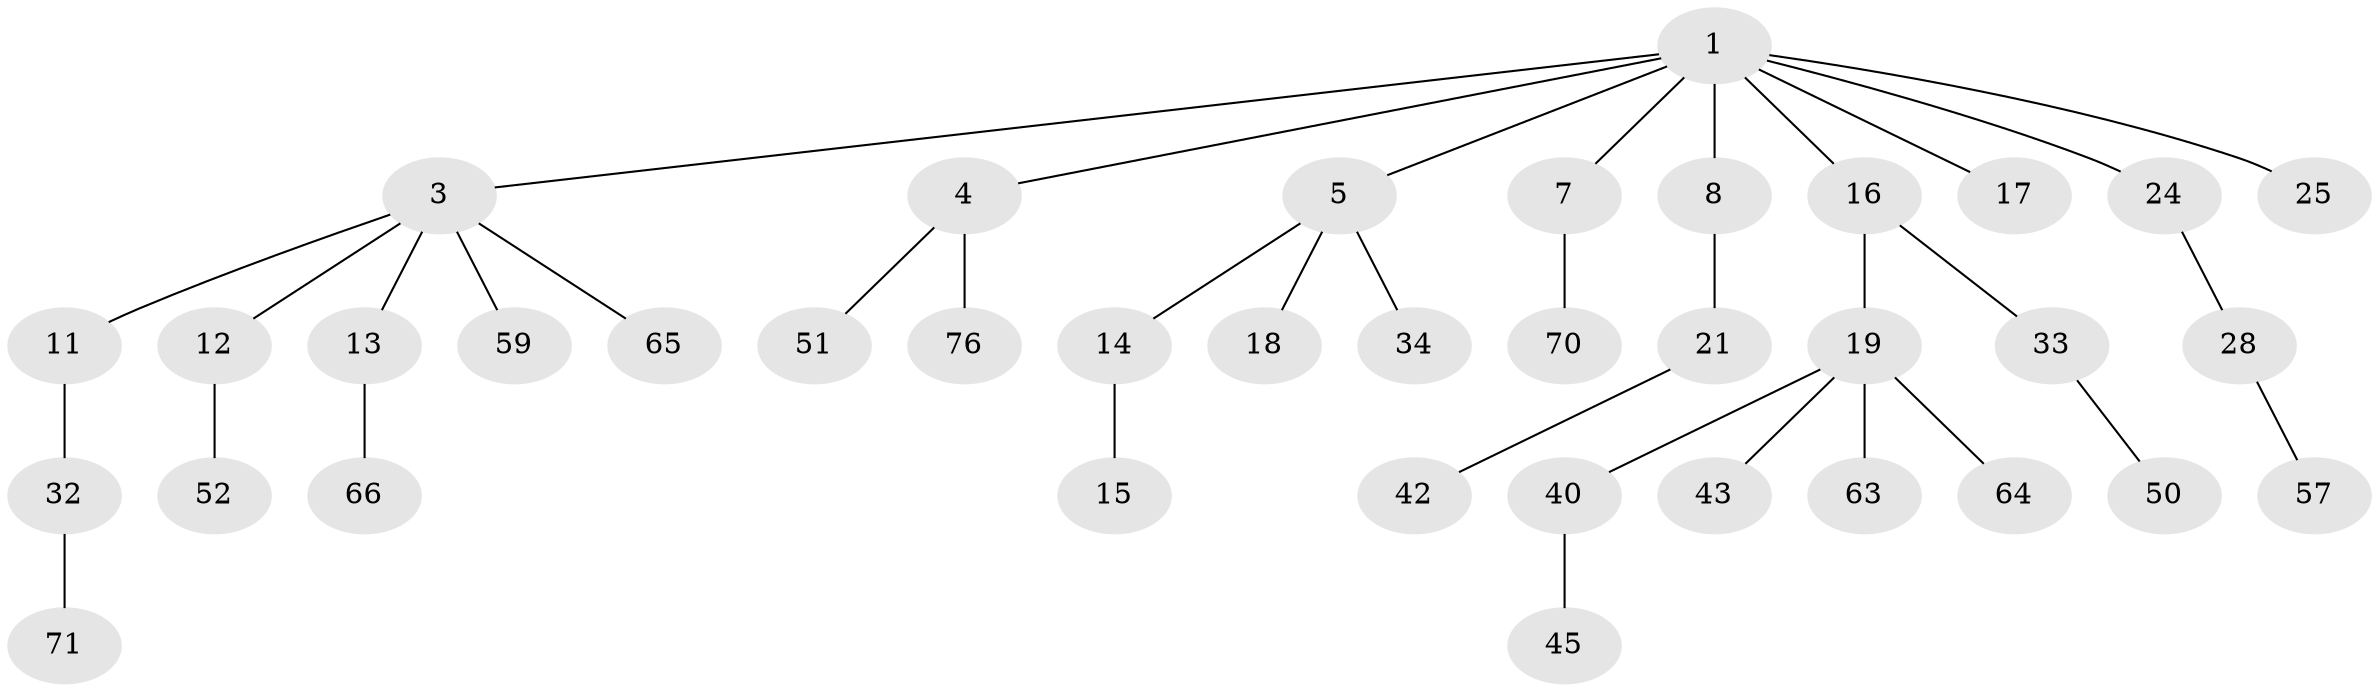 // original degree distribution, {6: 0.025974025974025976, 5: 0.012987012987012988, 4: 0.07792207792207792, 1: 0.44155844155844154, 3: 0.11688311688311688, 2: 0.3246753246753247}
// Generated by graph-tools (version 1.1) at 2025/15/03/09/25 04:15:35]
// undirected, 38 vertices, 37 edges
graph export_dot {
graph [start="1"]
  node [color=gray90,style=filled];
  1 [super="+2"];
  3 [super="+9"];
  4 [super="+6+30"];
  5 [super="+10+35"];
  7 [super="+29"];
  8;
  11;
  12 [super="+39+26"];
  13;
  14 [super="+23+54+36+47"];
  15 [super="+46"];
  16;
  17 [super="+48+20"];
  18 [super="+37"];
  19 [super="+58+62+27"];
  21 [super="+67+22"];
  24;
  25 [super="+31"];
  28;
  32;
  33 [super="+41+53"];
  34 [super="+49"];
  40 [super="+44"];
  42;
  43 [super="+74"];
  45;
  50 [super="+72"];
  51;
  52;
  57;
  59;
  63;
  64;
  65;
  66;
  70 [super="+75"];
  71;
  76;
  1 -- 3;
  1 -- 4;
  1 -- 5;
  1 -- 24;
  1 -- 25;
  1 -- 16;
  1 -- 17;
  1 -- 7;
  1 -- 8;
  3 -- 11;
  3 -- 59;
  3 -- 65;
  3 -- 12;
  3 -- 13;
  4 -- 51;
  4 -- 76;
  5 -- 18;
  5 -- 34;
  5 -- 14;
  7 -- 70;
  8 -- 21;
  11 -- 32;
  12 -- 52;
  13 -- 66;
  14 -- 15;
  16 -- 19;
  16 -- 33;
  19 -- 63;
  19 -- 64;
  19 -- 40;
  19 -- 43;
  21 -- 42;
  24 -- 28;
  28 -- 57;
  32 -- 71;
  33 -- 50;
  40 -- 45;
}
